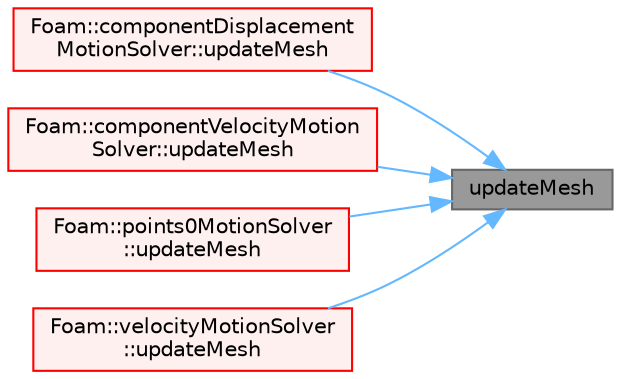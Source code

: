 digraph "updateMesh"
{
 // LATEX_PDF_SIZE
  bgcolor="transparent";
  edge [fontname=Helvetica,fontsize=10,labelfontname=Helvetica,labelfontsize=10];
  node [fontname=Helvetica,fontsize=10,shape=box,height=0.2,width=0.4];
  rankdir="RL";
  Node1 [id="Node000001",label="updateMesh",height=0.2,width=0.4,color="gray40", fillcolor="grey60", style="filled", fontcolor="black",tooltip=" "];
  Node1 -> Node2 [id="edge1_Node000001_Node000002",dir="back",color="steelblue1",style="solid",tooltip=" "];
  Node2 [id="Node000002",label="Foam::componentDisplacement\lMotionSolver::updateMesh",height=0.2,width=0.4,color="red", fillcolor="#FFF0F0", style="filled",URL="$classFoam_1_1componentDisplacementMotionSolver.html#ad57565956fd4064299f4bd3c4eebb1d4",tooltip=" "];
  Node1 -> Node4 [id="edge2_Node000001_Node000004",dir="back",color="steelblue1",style="solid",tooltip=" "];
  Node4 [id="Node000004",label="Foam::componentVelocityMotion\lSolver::updateMesh",height=0.2,width=0.4,color="red", fillcolor="#FFF0F0", style="filled",URL="$classFoam_1_1componentVelocityMotionSolver.html#ad57565956fd4064299f4bd3c4eebb1d4",tooltip=" "];
  Node1 -> Node6 [id="edge3_Node000001_Node000006",dir="back",color="steelblue1",style="solid",tooltip=" "];
  Node6 [id="Node000006",label="Foam::points0MotionSolver\l::updateMesh",height=0.2,width=0.4,color="red", fillcolor="#FFF0F0", style="filled",URL="$classFoam_1_1points0MotionSolver.html#ad57565956fd4064299f4bd3c4eebb1d4",tooltip=" "];
  Node1 -> Node12 [id="edge4_Node000001_Node000012",dir="back",color="steelblue1",style="solid",tooltip=" "];
  Node12 [id="Node000012",label="Foam::velocityMotionSolver\l::updateMesh",height=0.2,width=0.4,color="red", fillcolor="#FFF0F0", style="filled",URL="$classFoam_1_1velocityMotionSolver.html#ad57565956fd4064299f4bd3c4eebb1d4",tooltip=" "];
}
